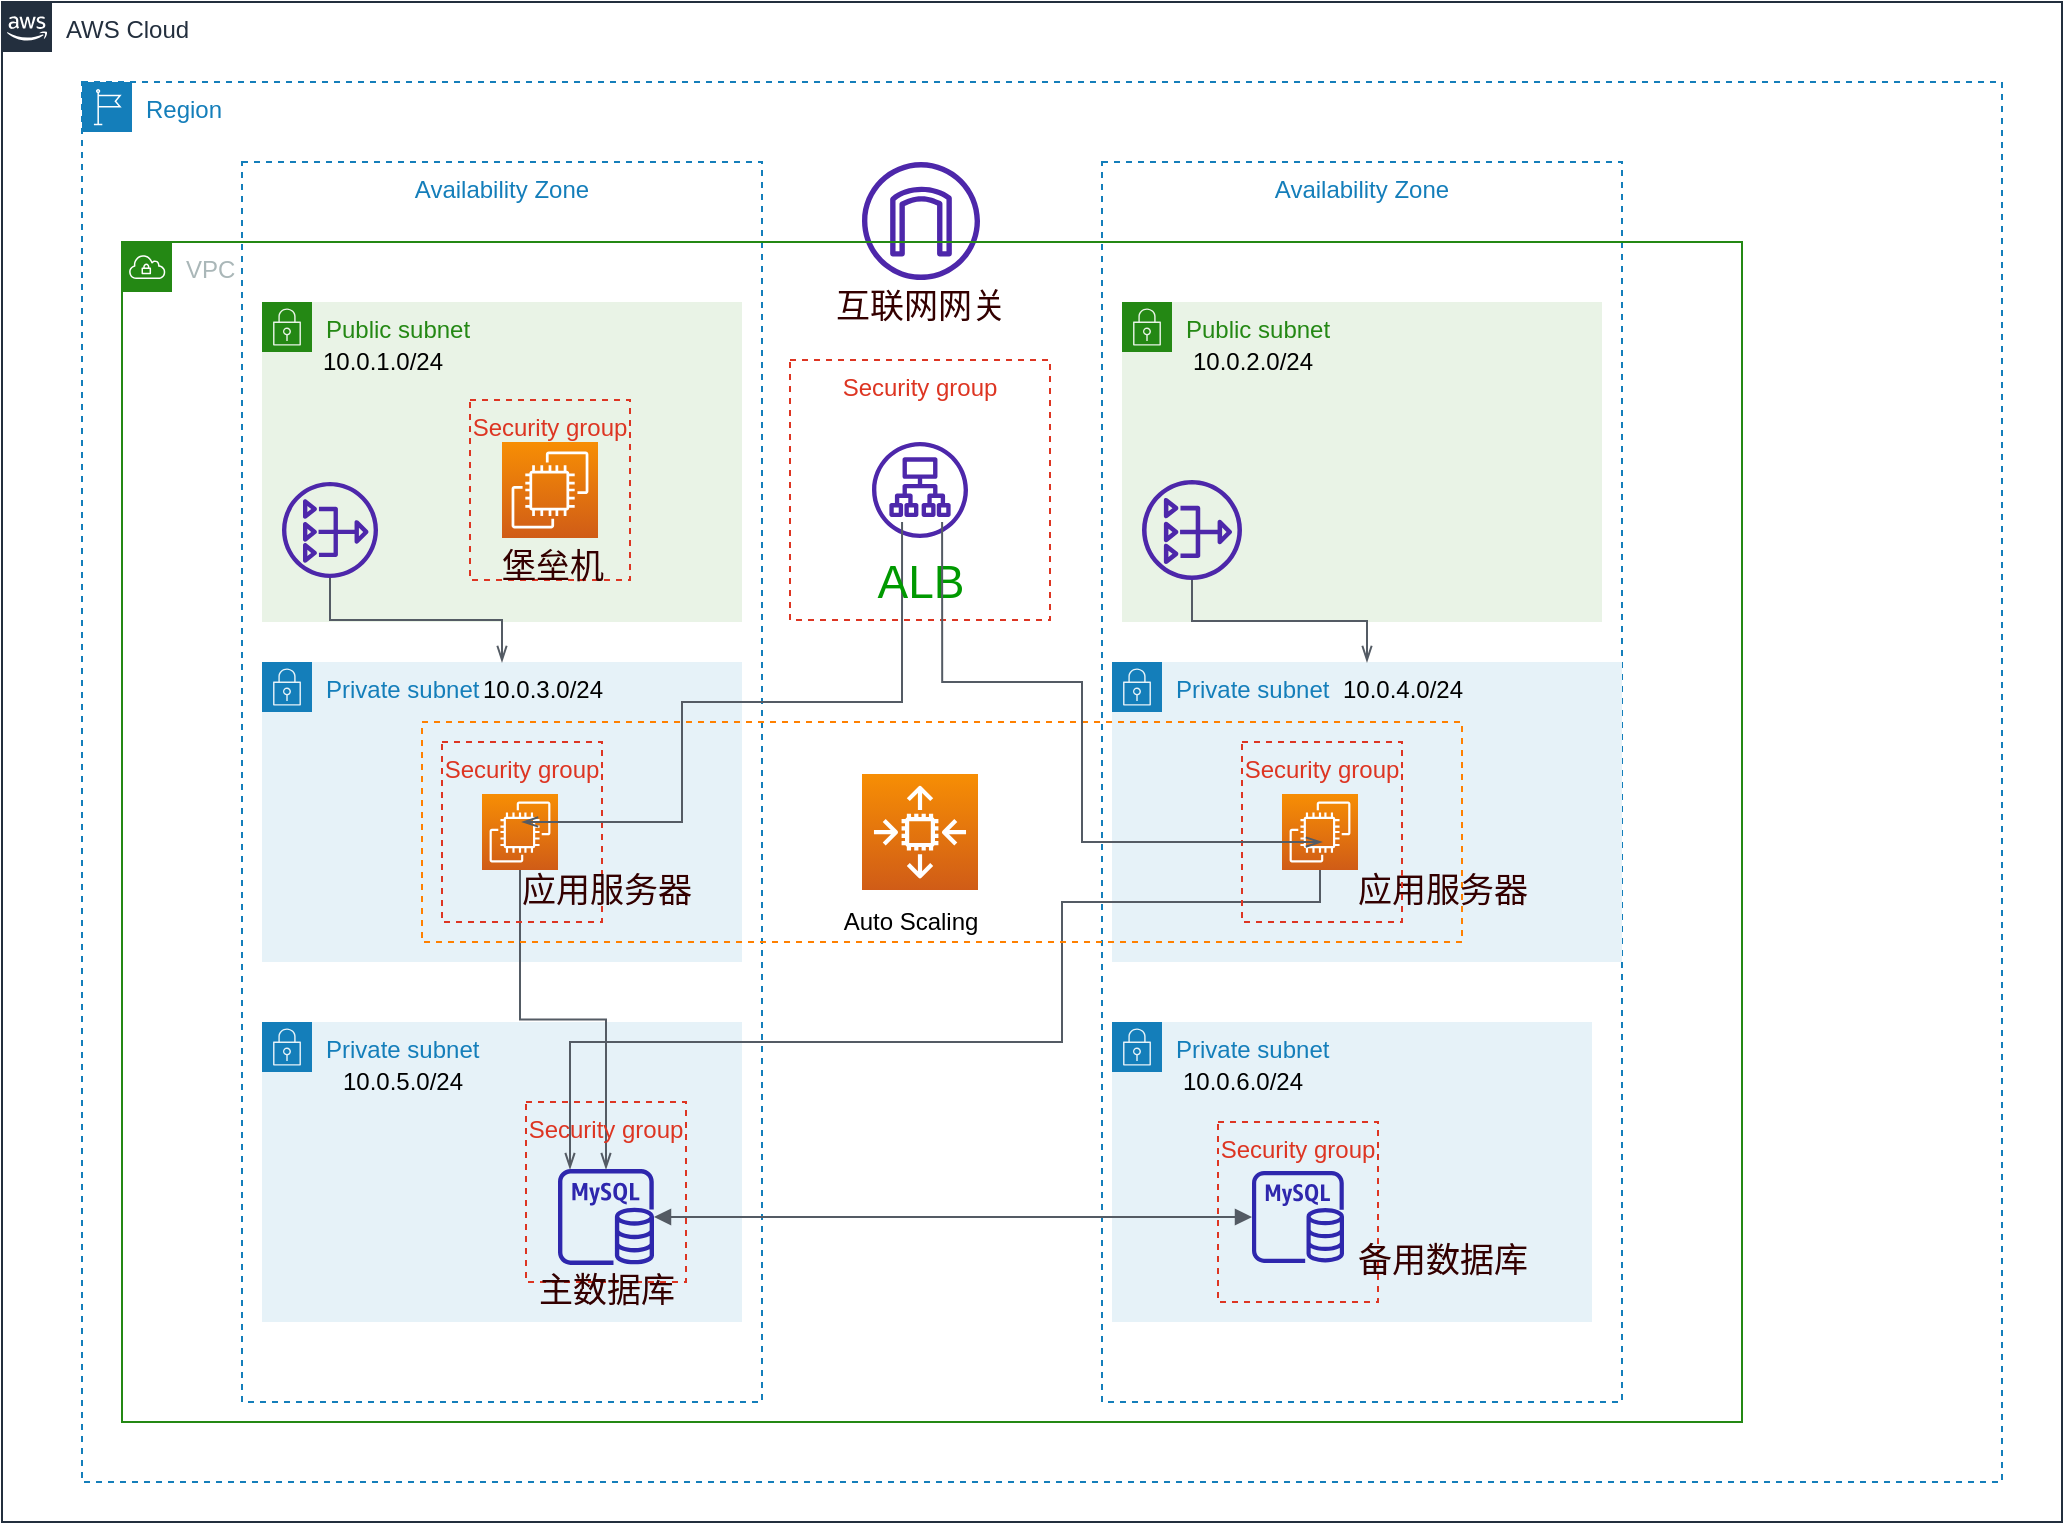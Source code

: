 <mxfile version="16.5.4" type="github">
  <diagram id="Ht1M8jgEwFfnCIfOTk4-" name="Page-1">
    <mxGraphModel dx="1422" dy="786" grid="1" gridSize="10" guides="1" tooltips="1" connect="1" arrows="1" fold="1" page="1" pageScale="1" pageWidth="1100" pageHeight="850" math="0" shadow="0">
      <root>
        <mxCell id="0" />
        <mxCell id="1" parent="0" />
        <mxCell id="m-Myh3C7QMHVJur2ZRFy-6" value="Region" style="points=[[0,0],[0.25,0],[0.5,0],[0.75,0],[1,0],[1,0.25],[1,0.5],[1,0.75],[1,1],[0.75,1],[0.5,1],[0.25,1],[0,1],[0,0.75],[0,0.5],[0,0.25]];outlineConnect=0;gradientColor=none;html=1;whiteSpace=wrap;fontSize=12;fontStyle=0;container=1;pointerEvents=0;collapsible=0;recursiveResize=0;shape=mxgraph.aws4.group;grIcon=mxgraph.aws4.group_region;strokeColor=#147EBA;fillColor=none;verticalAlign=top;align=left;spacingLeft=30;fontColor=#147EBA;dashed=1;" vertex="1" parent="1">
          <mxGeometry x="80" y="110" width="960" height="700" as="geometry" />
        </mxCell>
        <mxCell id="m-Myh3C7QMHVJur2ZRFy-13" value="Private subnet" style="points=[[0,0],[0.25,0],[0.5,0],[0.75,0],[1,0],[1,0.25],[1,0.5],[1,0.75],[1,1],[0.75,1],[0.5,1],[0.25,1],[0,1],[0,0.75],[0,0.5],[0,0.25]];outlineConnect=0;gradientColor=none;html=1;whiteSpace=wrap;fontSize=12;fontStyle=0;container=1;pointerEvents=0;collapsible=0;recursiveResize=0;shape=mxgraph.aws4.group;grIcon=mxgraph.aws4.group_security_group;grStroke=0;strokeColor=#147EBA;fillColor=#E6F2F8;verticalAlign=top;align=left;spacingLeft=30;fontColor=#147EBA;dashed=0;" vertex="1" parent="m-Myh3C7QMHVJur2ZRFy-6">
          <mxGeometry x="90" y="470" width="240" height="150" as="geometry" />
        </mxCell>
        <mxCell id="m-Myh3C7QMHVJur2ZRFy-4" value="AWS Cloud" style="points=[[0,0],[0.25,0],[0.5,0],[0.75,0],[1,0],[1,0.25],[1,0.5],[1,0.75],[1,1],[0.75,1],[0.5,1],[0.25,1],[0,1],[0,0.75],[0,0.5],[0,0.25]];outlineConnect=0;gradientColor=none;html=1;whiteSpace=wrap;fontSize=12;fontStyle=0;container=1;pointerEvents=0;collapsible=0;recursiveResize=0;shape=mxgraph.aws4.group;grIcon=mxgraph.aws4.group_aws_cloud_alt;strokeColor=#232F3E;fillColor=none;verticalAlign=top;align=left;spacingLeft=30;fontColor=#232F3E;dashed=0;" vertex="1" parent="1">
          <mxGeometry x="40" y="70" width="1030" height="760" as="geometry" />
        </mxCell>
        <mxCell id="m-Myh3C7QMHVJur2ZRFy-7" value="Availability Zone" style="fillColor=none;strokeColor=#147EBA;dashed=1;verticalAlign=top;fontStyle=0;fontColor=#147EBA;" vertex="1" parent="m-Myh3C7QMHVJur2ZRFy-4">
          <mxGeometry x="550" y="80" width="260" height="620" as="geometry" />
        </mxCell>
        <mxCell id="m-Myh3C7QMHVJur2ZRFy-33" value="" style="sketch=0;outlineConnect=0;fontColor=#232F3E;gradientColor=none;fillColor=#4D27AA;strokeColor=none;dashed=0;verticalLabelPosition=bottom;verticalAlign=top;align=center;html=1;fontSize=12;fontStyle=0;aspect=fixed;pointerEvents=1;shape=mxgraph.aws4.internet_gateway;" vertex="1" parent="m-Myh3C7QMHVJur2ZRFy-4">
          <mxGeometry x="430" y="80" width="59" height="59" as="geometry" />
        </mxCell>
        <mxCell id="m-Myh3C7QMHVJur2ZRFy-55" value="10.0.5.0/24" style="text;html=1;resizable=0;autosize=1;align=center;verticalAlign=middle;points=[];fillColor=none;strokeColor=none;rounded=0;dashed=1;" vertex="1" parent="m-Myh3C7QMHVJur2ZRFy-4">
          <mxGeometry x="160" y="530" width="80" height="20" as="geometry" />
        </mxCell>
        <mxCell id="m-Myh3C7QMHVJur2ZRFy-8" value="Availability Zone" style="fillColor=none;strokeColor=#147EBA;dashed=1;verticalAlign=top;fontStyle=0;fontColor=#147EBA;" vertex="1" parent="m-Myh3C7QMHVJur2ZRFy-4">
          <mxGeometry x="120" y="80" width="260" height="620" as="geometry" />
        </mxCell>
        <mxCell id="m-Myh3C7QMHVJur2ZRFy-11" value="Public subnet" style="points=[[0,0],[0.25,0],[0.5,0],[0.75,0],[1,0],[1,0.25],[1,0.5],[1,0.75],[1,1],[0.75,1],[0.5,1],[0.25,1],[0,1],[0,0.75],[0,0.5],[0,0.25]];outlineConnect=0;gradientColor=none;html=1;whiteSpace=wrap;fontSize=12;fontStyle=0;container=1;pointerEvents=0;collapsible=0;recursiveResize=0;shape=mxgraph.aws4.group;grIcon=mxgraph.aws4.group_security_group;grStroke=0;strokeColor=#248814;fillColor=#E9F3E6;verticalAlign=top;align=left;spacingLeft=30;fontColor=#248814;dashed=0;" vertex="1" parent="m-Myh3C7QMHVJur2ZRFy-4">
          <mxGeometry x="560" y="150" width="240" height="160" as="geometry" />
        </mxCell>
        <mxCell id="m-Myh3C7QMHVJur2ZRFy-59" value="10.0.2.0/24" style="text;html=1;resizable=0;autosize=1;align=center;verticalAlign=middle;points=[];fillColor=none;strokeColor=none;rounded=0;dashed=1;" vertex="1" parent="m-Myh3C7QMHVJur2ZRFy-11">
          <mxGeometry x="25" y="20" width="80" height="20" as="geometry" />
        </mxCell>
        <mxCell id="m-Myh3C7QMHVJur2ZRFy-61" value="" style="sketch=0;outlineConnect=0;fontColor=#232F3E;gradientColor=none;fillColor=#4D27AA;strokeColor=none;dashed=0;verticalLabelPosition=bottom;verticalAlign=top;align=center;html=1;fontSize=12;fontStyle=0;aspect=fixed;pointerEvents=1;shape=mxgraph.aws4.nat_gateway;" vertex="1" parent="m-Myh3C7QMHVJur2ZRFy-4">
          <mxGeometry x="570" y="239" width="50" height="50" as="geometry" />
        </mxCell>
        <mxCell id="m-Myh3C7QMHVJur2ZRFy-10" value="Public subnet" style="points=[[0,0],[0.25,0],[0.5,0],[0.75,0],[1,0],[1,0.25],[1,0.5],[1,0.75],[1,1],[0.75,1],[0.5,1],[0.25,1],[0,1],[0,0.75],[0,0.5],[0,0.25]];outlineConnect=0;gradientColor=none;html=1;whiteSpace=wrap;fontSize=12;fontStyle=0;container=1;pointerEvents=0;collapsible=0;recursiveResize=0;shape=mxgraph.aws4.group;grIcon=mxgraph.aws4.group_security_group;grStroke=0;strokeColor=#248814;fillColor=#E9F3E6;verticalAlign=top;align=left;spacingLeft=30;fontColor=#248814;dashed=0;" vertex="1" parent="m-Myh3C7QMHVJur2ZRFy-4">
          <mxGeometry x="130" y="150" width="240" height="160" as="geometry" />
        </mxCell>
        <mxCell id="m-Myh3C7QMHVJur2ZRFy-28" value="" style="sketch=0;outlineConnect=0;fontColor=#232F3E;gradientColor=none;fillColor=#4D27AA;strokeColor=none;dashed=0;verticalLabelPosition=bottom;verticalAlign=top;align=center;html=1;fontSize=12;fontStyle=0;aspect=fixed;pointerEvents=1;shape=mxgraph.aws4.nat_gateway;" vertex="1" parent="m-Myh3C7QMHVJur2ZRFy-10">
          <mxGeometry x="10" y="90" width="48" height="48" as="geometry" />
        </mxCell>
        <mxCell id="m-Myh3C7QMHVJur2ZRFy-58" value="10.0.1.0/24" style="text;html=1;resizable=0;autosize=1;align=center;verticalAlign=middle;points=[];fillColor=none;strokeColor=none;rounded=0;dashed=1;" vertex="1" parent="m-Myh3C7QMHVJur2ZRFy-10">
          <mxGeometry x="20" y="20" width="80" height="20" as="geometry" />
        </mxCell>
        <mxCell id="m-Myh3C7QMHVJur2ZRFy-67" value="" style="sketch=0;points=[[0,0,0],[0.25,0,0],[0.5,0,0],[0.75,0,0],[1,0,0],[0,1,0],[0.25,1,0],[0.5,1,0],[0.75,1,0],[1,1,0],[0,0.25,0],[0,0.5,0],[0,0.75,0],[1,0.25,0],[1,0.5,0],[1,0.75,0]];outlineConnect=0;fontColor=#232F3E;gradientColor=#F78E04;gradientDirection=north;fillColor=#D05C17;strokeColor=#ffffff;dashed=0;verticalLabelPosition=bottom;verticalAlign=top;align=center;html=1;fontSize=12;fontStyle=0;aspect=fixed;shape=mxgraph.aws4.resourceIcon;resIcon=mxgraph.aws4.ec2;" vertex="1" parent="m-Myh3C7QMHVJur2ZRFy-4">
          <mxGeometry x="250" y="220" width="48" height="48" as="geometry" />
        </mxCell>
        <mxCell id="m-Myh3C7QMHVJur2ZRFy-68" value="Security group" style="fillColor=none;strokeColor=#DD3522;verticalAlign=top;fontStyle=0;fontColor=#DD3522;dashed=1;" vertex="1" parent="m-Myh3C7QMHVJur2ZRFy-4">
          <mxGeometry x="234" y="199" width="80" height="90" as="geometry" />
        </mxCell>
        <mxCell id="m-Myh3C7QMHVJur2ZRFy-9" value="VPC" style="points=[[0,0],[0.25,0],[0.5,0],[0.75,0],[1,0],[1,0.25],[1,0.5],[1,0.75],[1,1],[0.75,1],[0.5,1],[0.25,1],[0,1],[0,0.75],[0,0.5],[0,0.25]];outlineConnect=0;gradientColor=none;html=1;whiteSpace=wrap;fontSize=12;fontStyle=0;container=1;pointerEvents=0;collapsible=0;recursiveResize=0;shape=mxgraph.aws4.group;grIcon=mxgraph.aws4.group_vpc;strokeColor=#248814;fillColor=none;verticalAlign=top;align=left;spacingLeft=30;fontColor=#AAB7B8;dashed=0;" vertex="1" parent="1">
          <mxGeometry x="100" y="190" width="810" height="590" as="geometry" />
        </mxCell>
        <mxCell id="m-Myh3C7QMHVJur2ZRFy-12" value="Private subnet" style="points=[[0,0],[0.25,0],[0.5,0],[0.75,0],[1,0],[1,0.25],[1,0.5],[1,0.75],[1,1],[0.75,1],[0.5,1],[0.25,1],[0,1],[0,0.75],[0,0.5],[0,0.25]];outlineConnect=0;gradientColor=none;html=1;whiteSpace=wrap;fontSize=12;fontStyle=0;container=1;pointerEvents=0;collapsible=0;recursiveResize=0;shape=mxgraph.aws4.group;grIcon=mxgraph.aws4.group_security_group;grStroke=0;strokeColor=#147EBA;fillColor=#E6F2F8;verticalAlign=top;align=left;spacingLeft=30;fontColor=#147EBA;dashed=0;" vertex="1" parent="m-Myh3C7QMHVJur2ZRFy-9">
          <mxGeometry x="70" y="210" width="240" height="150" as="geometry" />
        </mxCell>
        <mxCell id="m-Myh3C7QMHVJur2ZRFy-18" value="" style="sketch=0;points=[[0,0,0],[0.25,0,0],[0.5,0,0],[0.75,0,0],[1,0,0],[0,1,0],[0.25,1,0],[0.5,1,0],[0.75,1,0],[1,1,0],[0,0.25,0],[0,0.5,0],[0,0.75,0],[1,0.25,0],[1,0.5,0],[1,0.75,0]];outlineConnect=0;fontColor=#232F3E;gradientColor=#F78E04;gradientDirection=north;fillColor=#D05C17;strokeColor=#ffffff;dashed=0;verticalLabelPosition=bottom;verticalAlign=top;align=center;html=1;fontSize=12;fontStyle=0;aspect=fixed;shape=mxgraph.aws4.resourceIcon;resIcon=mxgraph.aws4.ec2;" vertex="1" parent="m-Myh3C7QMHVJur2ZRFy-12">
          <mxGeometry x="110" y="66" width="38" height="38" as="geometry" />
        </mxCell>
        <mxCell id="m-Myh3C7QMHVJur2ZRFy-53" value="10.0.3.0/24" style="text;html=1;resizable=0;autosize=1;align=center;verticalAlign=middle;points=[];fillColor=none;strokeColor=none;rounded=0;dashed=1;" vertex="1" parent="m-Myh3C7QMHVJur2ZRFy-12">
          <mxGeometry x="100" y="4" width="80" height="20" as="geometry" />
        </mxCell>
        <mxCell id="m-Myh3C7QMHVJur2ZRFy-17" value="" style="sketch=0;points=[[0,0,0],[0.25,0,0],[0.5,0,0],[0.75,0,0],[1,0,0],[0,1,0],[0.25,1,0],[0.5,1,0],[0.75,1,0],[1,1,0],[0,0.25,0],[0,0.5,0],[0,0.75,0],[1,0.25,0],[1,0.5,0],[1,0.75,0]];outlineConnect=0;fontColor=#232F3E;gradientColor=#F78E04;gradientDirection=north;fillColor=#D05C17;strokeColor=#ffffff;dashed=0;verticalLabelPosition=bottom;verticalAlign=top;align=center;html=1;fontSize=12;fontStyle=0;aspect=fixed;shape=mxgraph.aws4.resourceIcon;resIcon=mxgraph.aws4.auto_scaling2;" vertex="1" parent="m-Myh3C7QMHVJur2ZRFy-9">
          <mxGeometry x="370" y="266" width="58" height="58" as="geometry" />
        </mxCell>
        <mxCell id="m-Myh3C7QMHVJur2ZRFy-32" value="" style="sketch=0;outlineConnect=0;fontColor=#232F3E;gradientColor=none;fillColor=#4D27AA;strokeColor=none;dashed=0;verticalLabelPosition=bottom;verticalAlign=top;align=center;html=1;fontSize=12;fontStyle=0;aspect=fixed;pointerEvents=1;shape=mxgraph.aws4.application_load_balancer;" vertex="1" parent="m-Myh3C7QMHVJur2ZRFy-9">
          <mxGeometry x="375" y="100" width="48" height="48" as="geometry" />
        </mxCell>
        <mxCell id="m-Myh3C7QMHVJur2ZRFy-15" value="Private subnet" style="points=[[0,0],[0.25,0],[0.5,0],[0.75,0],[1,0],[1,0.25],[1,0.5],[1,0.75],[1,1],[0.75,1],[0.5,1],[0.25,1],[0,1],[0,0.75],[0,0.5],[0,0.25]];outlineConnect=0;gradientColor=none;html=1;whiteSpace=wrap;fontSize=12;fontStyle=0;container=1;pointerEvents=0;collapsible=0;recursiveResize=0;shape=mxgraph.aws4.group;grIcon=mxgraph.aws4.group_security_group;grStroke=0;strokeColor=#147EBA;fillColor=#E6F2F8;verticalAlign=top;align=left;spacingLeft=30;fontColor=#147EBA;dashed=0;" vertex="1" parent="m-Myh3C7QMHVJur2ZRFy-9">
          <mxGeometry x="495" y="210" width="255" height="150" as="geometry" />
        </mxCell>
        <mxCell id="m-Myh3C7QMHVJur2ZRFy-19" value="" style="sketch=0;points=[[0,0,0],[0.25,0,0],[0.5,0,0],[0.75,0,0],[1,0,0],[0,1,0],[0.25,1,0],[0.5,1,0],[0.75,1,0],[1,1,0],[0,0.25,0],[0,0.5,0],[0,0.75,0],[1,0.25,0],[1,0.5,0],[1,0.75,0]];outlineConnect=0;fontColor=#232F3E;gradientColor=#F78E04;gradientDirection=north;fillColor=#D05C17;strokeColor=#ffffff;dashed=0;verticalLabelPosition=bottom;verticalAlign=top;align=center;html=1;fontSize=12;fontStyle=0;aspect=fixed;shape=mxgraph.aws4.resourceIcon;resIcon=mxgraph.aws4.ec2;" vertex="1" parent="m-Myh3C7QMHVJur2ZRFy-15">
          <mxGeometry x="85" y="66" width="38" height="38" as="geometry" />
        </mxCell>
        <mxCell id="m-Myh3C7QMHVJur2ZRFy-54" value="10.0.4.0/24" style="text;html=1;resizable=0;autosize=1;align=center;verticalAlign=middle;points=[];fillColor=none;strokeColor=none;rounded=0;dashed=1;" vertex="1" parent="m-Myh3C7QMHVJur2ZRFy-15">
          <mxGeometry x="105" y="4" width="80" height="20" as="geometry" />
        </mxCell>
        <mxCell id="m-Myh3C7QMHVJur2ZRFy-14" value="Private subnet" style="points=[[0,0],[0.25,0],[0.5,0],[0.75,0],[1,0],[1,0.25],[1,0.5],[1,0.75],[1,1],[0.75,1],[0.5,1],[0.25,1],[0,1],[0,0.75],[0,0.5],[0,0.25]];outlineConnect=0;gradientColor=none;html=1;whiteSpace=wrap;fontSize=12;fontStyle=0;container=1;pointerEvents=0;collapsible=0;recursiveResize=0;shape=mxgraph.aws4.group;grIcon=mxgraph.aws4.group_security_group;grStroke=0;strokeColor=#147EBA;fillColor=#E6F2F8;verticalAlign=top;align=left;spacingLeft=30;fontColor=#147EBA;dashed=0;" vertex="1" parent="m-Myh3C7QMHVJur2ZRFy-9">
          <mxGeometry x="495" y="390" width="240" height="150" as="geometry" />
        </mxCell>
        <mxCell id="m-Myh3C7QMHVJur2ZRFy-44" value="" style="sketch=0;outlineConnect=0;fontColor=#232F3E;gradientColor=none;fillColor=#2E27AD;strokeColor=none;dashed=0;verticalLabelPosition=bottom;verticalAlign=top;align=center;html=1;fontSize=12;fontStyle=0;aspect=fixed;pointerEvents=1;shape=mxgraph.aws4.rds_mysql_instance;" vertex="1" parent="m-Myh3C7QMHVJur2ZRFy-14">
          <mxGeometry x="70" y="74.5" width="46" height="46" as="geometry" />
        </mxCell>
        <mxCell id="m-Myh3C7QMHVJur2ZRFy-51" value="Security group" style="fillColor=none;strokeColor=#DD3522;verticalAlign=top;fontStyle=0;fontColor=#DD3522;dashed=1;" vertex="1" parent="m-Myh3C7QMHVJur2ZRFy-14">
          <mxGeometry x="53" y="50" width="80" height="90" as="geometry" />
        </mxCell>
        <mxCell id="m-Myh3C7QMHVJur2ZRFy-56" value="10.0.6.0/24" style="text;html=1;resizable=0;autosize=1;align=center;verticalAlign=middle;points=[];fillColor=none;strokeColor=none;rounded=0;dashed=1;" vertex="1" parent="m-Myh3C7QMHVJur2ZRFy-14">
          <mxGeometry x="25" y="20" width="80" height="20" as="geometry" />
        </mxCell>
        <mxCell id="m-Myh3C7QMHVJur2ZRFy-70" value="备用数据库" style="text;html=1;resizable=0;autosize=1;align=center;verticalAlign=middle;points=[];fillColor=none;strokeColor=none;rounded=0;dashed=1;fontSize=17;fontColor=#330000;" vertex="1" parent="m-Myh3C7QMHVJur2ZRFy-14">
          <mxGeometry x="115" y="105" width="100" height="30" as="geometry" />
        </mxCell>
        <mxCell id="m-Myh3C7QMHVJur2ZRFy-31" value="Auto Scaling" style="text;html=1;resizable=0;autosize=1;align=center;verticalAlign=middle;points=[];fillColor=none;strokeColor=none;rounded=0;dashed=1;" vertex="1" parent="m-Myh3C7QMHVJur2ZRFy-9">
          <mxGeometry x="354" y="330" width="80" height="20" as="geometry" />
        </mxCell>
        <mxCell id="m-Myh3C7QMHVJur2ZRFy-39" value="" style="sketch=0;outlineConnect=0;fontColor=#232F3E;gradientColor=none;fillColor=#2E27AD;strokeColor=none;dashed=0;verticalLabelPosition=bottom;verticalAlign=top;align=center;html=1;fontSize=12;fontStyle=0;aspect=fixed;pointerEvents=1;shape=mxgraph.aws4.rds_mysql_instance;" vertex="1" parent="m-Myh3C7QMHVJur2ZRFy-9">
          <mxGeometry x="218" y="463.5" width="48" height="48" as="geometry" />
        </mxCell>
        <mxCell id="m-Myh3C7QMHVJur2ZRFy-41" value="" style="edgeStyle=orthogonalEdgeStyle;html=1;endArrow=openThin;elbow=vertical;startArrow=none;endFill=0;strokeColor=#545B64;rounded=0;exitX=0.5;exitY=1;exitDx=0;exitDy=0;exitPerimeter=0;" edge="1" parent="m-Myh3C7QMHVJur2ZRFy-9" source="m-Myh3C7QMHVJur2ZRFy-18" target="m-Myh3C7QMHVJur2ZRFy-39">
          <mxGeometry width="100" relative="1" as="geometry">
            <mxPoint x="470" y="160" as="sourcePoint" />
            <mxPoint x="570" y="160" as="targetPoint" />
          </mxGeometry>
        </mxCell>
        <mxCell id="m-Myh3C7QMHVJur2ZRFy-43" value="" style="edgeStyle=orthogonalEdgeStyle;html=1;endArrow=none;elbow=vertical;startArrow=openThin;startFill=0;strokeColor=#545B64;rounded=0;entryX=0.5;entryY=1;entryDx=0;entryDy=0;entryPerimeter=0;" edge="1" parent="m-Myh3C7QMHVJur2ZRFy-9" source="m-Myh3C7QMHVJur2ZRFy-39" target="m-Myh3C7QMHVJur2ZRFy-19">
          <mxGeometry width="100" relative="1" as="geometry">
            <mxPoint x="470" y="200" as="sourcePoint" />
            <mxPoint x="570" y="200" as="targetPoint" />
            <Array as="points">
              <mxPoint x="224" y="400" />
              <mxPoint x="470" y="400" />
              <mxPoint x="470" y="330" />
              <mxPoint x="599" y="330" />
            </Array>
          </mxGeometry>
        </mxCell>
        <mxCell id="m-Myh3C7QMHVJur2ZRFy-45" value="" style="edgeStyle=orthogonalEdgeStyle;html=1;endArrow=block;elbow=vertical;startArrow=block;startFill=1;endFill=1;strokeColor=#545B64;rounded=0;" edge="1" parent="m-Myh3C7QMHVJur2ZRFy-9" source="m-Myh3C7QMHVJur2ZRFy-39" target="m-Myh3C7QMHVJur2ZRFy-44">
          <mxGeometry width="100" relative="1" as="geometry">
            <mxPoint x="470" y="200" as="sourcePoint" />
            <mxPoint x="570" y="200" as="targetPoint" />
          </mxGeometry>
        </mxCell>
        <mxCell id="m-Myh3C7QMHVJur2ZRFy-46" value="" style="rounded=0;whiteSpace=wrap;html=1;dashed=1;strokeColor=#FF8000;fillColor=none;" vertex="1" parent="m-Myh3C7QMHVJur2ZRFy-9">
          <mxGeometry x="150" y="240" width="520" height="110" as="geometry" />
        </mxCell>
        <mxCell id="m-Myh3C7QMHVJur2ZRFy-48" value="Security group" style="fillColor=none;strokeColor=#DD3522;verticalAlign=top;fontStyle=0;fontColor=#DD3522;dashed=1;" vertex="1" parent="m-Myh3C7QMHVJur2ZRFy-9">
          <mxGeometry x="334" y="59" width="130" height="130" as="geometry" />
        </mxCell>
        <mxCell id="m-Myh3C7QMHVJur2ZRFy-50" value="Security group" style="fillColor=none;strokeColor=#DD3522;verticalAlign=top;fontStyle=0;fontColor=#DD3522;dashed=1;" vertex="1" parent="m-Myh3C7QMHVJur2ZRFy-9">
          <mxGeometry x="160" y="250" width="80" height="90" as="geometry" />
        </mxCell>
        <mxCell id="m-Myh3C7QMHVJur2ZRFy-52" value="Security group" style="fillColor=none;strokeColor=#DD3522;verticalAlign=top;fontStyle=0;fontColor=#DD3522;dashed=1;" vertex="1" parent="m-Myh3C7QMHVJur2ZRFy-9">
          <mxGeometry x="202" y="430" width="80" height="90" as="geometry" />
        </mxCell>
        <mxCell id="m-Myh3C7QMHVJur2ZRFy-64" value="" style="edgeStyle=orthogonalEdgeStyle;html=1;endArrow=openThin;elbow=vertical;startArrow=none;endFill=0;strokeColor=#545B64;rounded=0;exitX=0.431;exitY=0.623;exitDx=0;exitDy=0;exitPerimeter=0;entryX=0.5;entryY=0.444;entryDx=0;entryDy=0;entryPerimeter=0;" edge="1" parent="m-Myh3C7QMHVJur2ZRFy-9" source="m-Myh3C7QMHVJur2ZRFy-48" target="m-Myh3C7QMHVJur2ZRFy-50">
          <mxGeometry width="100" relative="1" as="geometry">
            <mxPoint x="340" y="330" as="sourcePoint" />
            <mxPoint x="440" y="330" as="targetPoint" />
            <Array as="points">
              <mxPoint x="390" y="230" />
              <mxPoint x="280" y="230" />
              <mxPoint x="280" y="290" />
            </Array>
          </mxGeometry>
        </mxCell>
        <mxCell id="m-Myh3C7QMHVJur2ZRFy-57" value="&lt;font color=&quot;#009900&quot; style=&quot;font-size: 23px;&quot;&gt;ALB&lt;/font&gt;" style="text;html=1;resizable=0;autosize=1;align=center;verticalAlign=middle;points=[];fillColor=none;strokeColor=none;rounded=0;dashed=1;fontSize=23;" vertex="1" parent="m-Myh3C7QMHVJur2ZRFy-9">
          <mxGeometry x="369" y="155" width="60" height="30" as="geometry" />
        </mxCell>
        <mxCell id="m-Myh3C7QMHVJur2ZRFy-66" value="&lt;font color=&quot;#330000&quot; style=&quot;font-size: 17px&quot;&gt;互联网网关&lt;/font&gt;" style="text;html=1;resizable=0;autosize=1;align=center;verticalAlign=middle;points=[];fillColor=none;strokeColor=none;rounded=0;dashed=1;fontSize=23;fontColor=#009900;" vertex="1" parent="m-Myh3C7QMHVJur2ZRFy-9">
          <mxGeometry x="349" y="10" width="100" height="40" as="geometry" />
        </mxCell>
        <mxCell id="m-Myh3C7QMHVJur2ZRFy-69" value="堡垒机" style="text;html=1;resizable=0;autosize=1;align=center;verticalAlign=middle;points=[];fillColor=none;strokeColor=none;rounded=0;dashed=1;fontSize=17;fontColor=#330000;" vertex="1" parent="m-Myh3C7QMHVJur2ZRFy-9">
          <mxGeometry x="180" y="148" width="70" height="30" as="geometry" />
        </mxCell>
        <mxCell id="m-Myh3C7QMHVJur2ZRFy-71" value="主数据库" style="text;html=1;resizable=0;autosize=1;align=center;verticalAlign=middle;points=[];fillColor=none;strokeColor=none;rounded=0;dashed=1;fontSize=17;fontColor=#330000;" vertex="1" parent="m-Myh3C7QMHVJur2ZRFy-9">
          <mxGeometry x="202" y="510" width="80" height="30" as="geometry" />
        </mxCell>
        <mxCell id="m-Myh3C7QMHVJur2ZRFy-72" value="应用服务器" style="text;html=1;resizable=0;autosize=1;align=center;verticalAlign=middle;points=[];fillColor=none;strokeColor=none;rounded=0;dashed=1;fontSize=17;fontColor=#330000;" vertex="1" parent="m-Myh3C7QMHVJur2ZRFy-9">
          <mxGeometry x="192" y="310" width="100" height="30" as="geometry" />
        </mxCell>
        <mxCell id="m-Myh3C7QMHVJur2ZRFy-73" value="应用服务器" style="text;html=1;resizable=0;autosize=1;align=center;verticalAlign=middle;points=[];fillColor=none;strokeColor=none;rounded=0;dashed=1;fontSize=17;fontColor=#330000;" vertex="1" parent="m-Myh3C7QMHVJur2ZRFy-9">
          <mxGeometry x="610" y="310" width="100" height="30" as="geometry" />
        </mxCell>
        <mxCell id="m-Myh3C7QMHVJur2ZRFy-49" value="Security group" style="fillColor=none;strokeColor=#DD3522;verticalAlign=top;fontStyle=0;fontColor=#DD3522;dashed=1;" vertex="1" parent="1">
          <mxGeometry x="660" y="440" width="80" height="90" as="geometry" />
        </mxCell>
        <mxCell id="m-Myh3C7QMHVJur2ZRFy-63" value="" style="edgeStyle=orthogonalEdgeStyle;html=1;endArrow=openThin;elbow=vertical;startArrow=none;endFill=0;strokeColor=#545B64;rounded=0;" edge="1" parent="1" source="m-Myh3C7QMHVJur2ZRFy-61" target="m-Myh3C7QMHVJur2ZRFy-15">
          <mxGeometry width="100" relative="1" as="geometry">
            <mxPoint x="440" y="520" as="sourcePoint" />
            <mxPoint x="540" y="520" as="targetPoint" />
          </mxGeometry>
        </mxCell>
        <mxCell id="m-Myh3C7QMHVJur2ZRFy-38" value="" style="edgeStyle=orthogonalEdgeStyle;html=1;endArrow=openThin;elbow=vertical;startArrow=none;endFill=0;strokeColor=#545B64;rounded=0;" edge="1" parent="1" source="m-Myh3C7QMHVJur2ZRFy-28" target="m-Myh3C7QMHVJur2ZRFy-12">
          <mxGeometry width="100" relative="1" as="geometry">
            <mxPoint x="534.053" y="368.0" as="sourcePoint" />
            <mxPoint x="620.053" y="410" as="targetPoint" />
          </mxGeometry>
        </mxCell>
        <mxCell id="m-Myh3C7QMHVJur2ZRFy-65" value="" style="edgeStyle=orthogonalEdgeStyle;html=1;endArrow=openThin;elbow=vertical;startArrow=none;endFill=0;strokeColor=#545B64;rounded=0;exitX=0.585;exitY=0.623;exitDx=0;exitDy=0;exitPerimeter=0;entryX=0.5;entryY=0.556;entryDx=0;entryDy=0;entryPerimeter=0;" edge="1" parent="1" source="m-Myh3C7QMHVJur2ZRFy-48" target="m-Myh3C7QMHVJur2ZRFy-49">
          <mxGeometry width="100" relative="1" as="geometry">
            <mxPoint x="440" y="520" as="sourcePoint" />
            <mxPoint x="540" y="520" as="targetPoint" />
            <Array as="points">
              <mxPoint x="510" y="410" />
              <mxPoint x="580" y="410" />
              <mxPoint x="580" y="490" />
            </Array>
          </mxGeometry>
        </mxCell>
      </root>
    </mxGraphModel>
  </diagram>
</mxfile>
